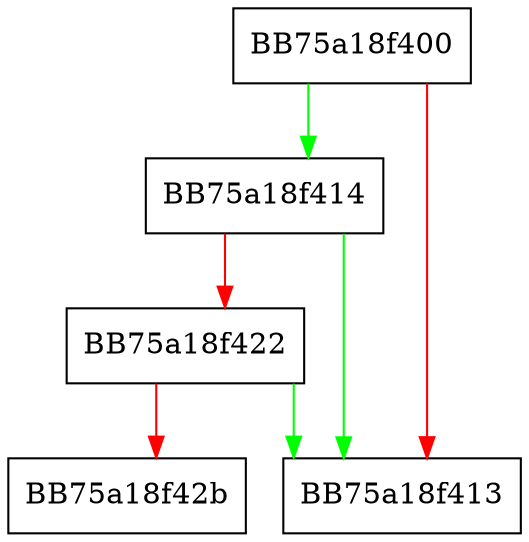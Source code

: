 digraph NeedsResize {
  node [shape="box"];
  graph [splines=ortho];
  BB75a18f400 -> BB75a18f414 [color="green"];
  BB75a18f400 -> BB75a18f413 [color="red"];
  BB75a18f414 -> BB75a18f413 [color="green"];
  BB75a18f414 -> BB75a18f422 [color="red"];
  BB75a18f422 -> BB75a18f413 [color="green"];
  BB75a18f422 -> BB75a18f42b [color="red"];
}